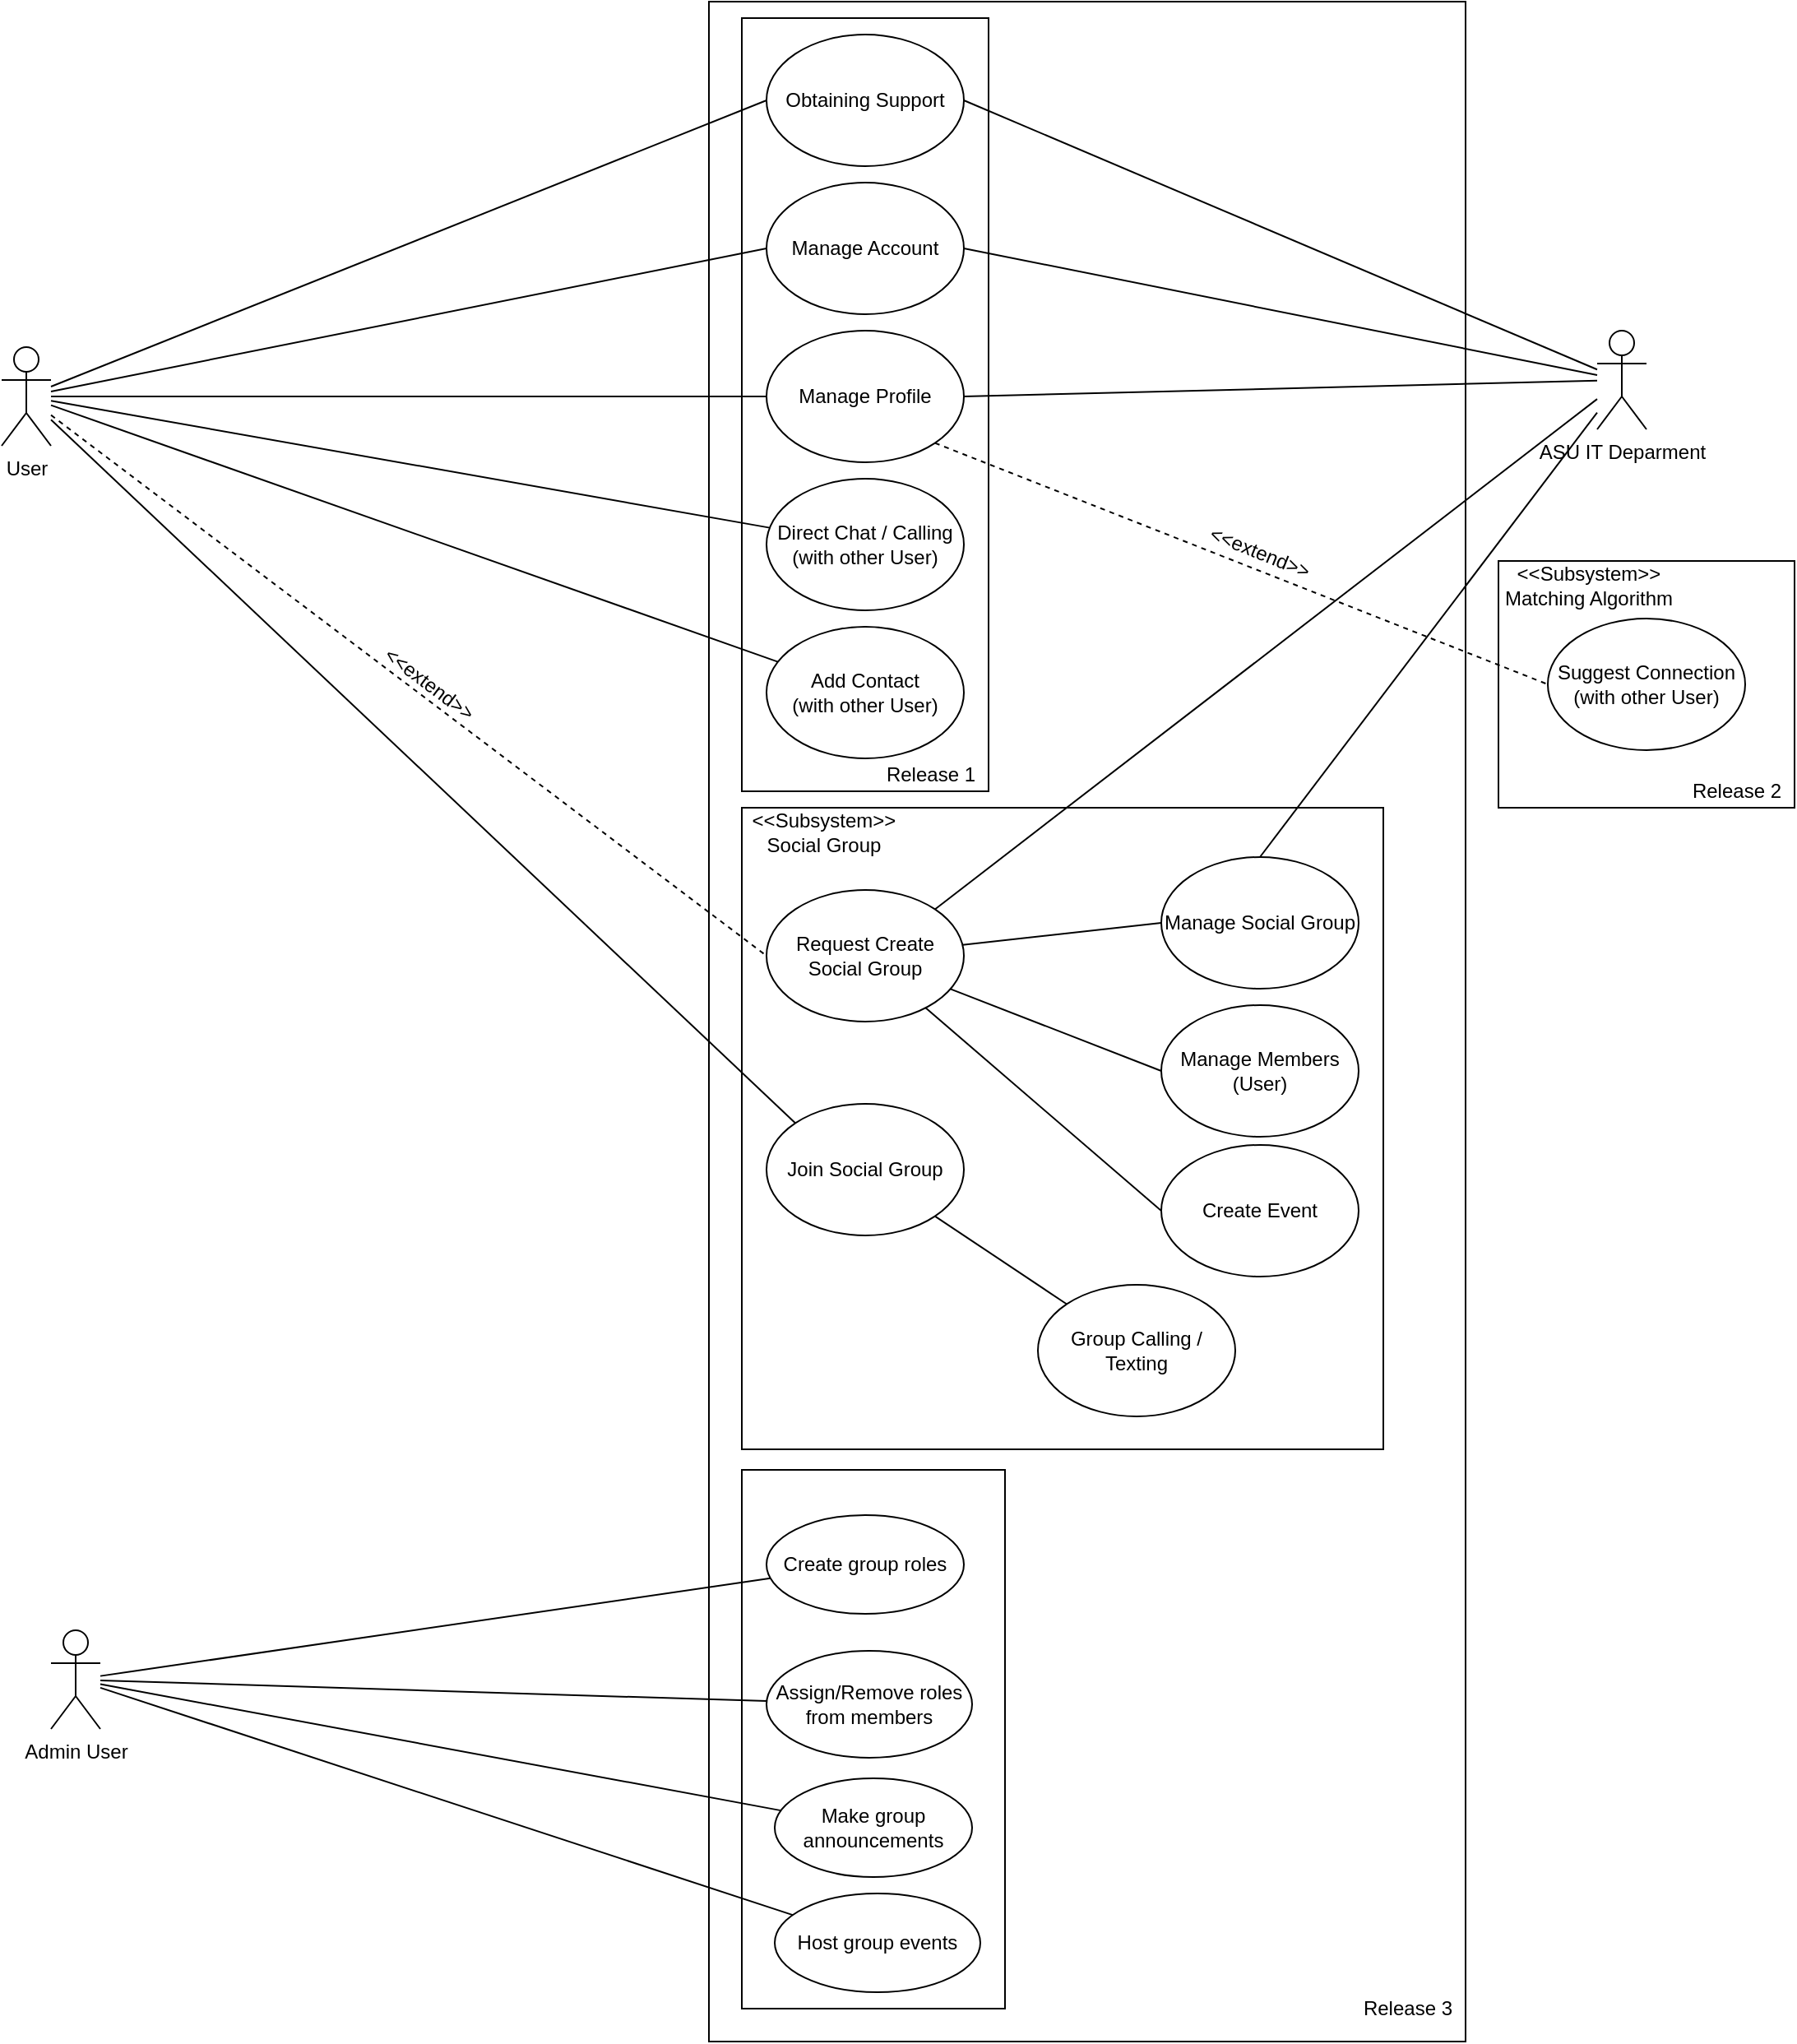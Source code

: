 <mxfile version="13.7.8" type="github">
  <diagram name="Page-1" id="e7e014a7-5840-1c2e-5031-d8a46d1fe8dd">
    <mxGraphModel dx="868" dy="1277" grid="1" gridSize="10" guides="1" tooltips="1" connect="1" arrows="1" fold="1" page="1" pageScale="1" pageWidth="1169" pageHeight="826" background="#ffffff" math="0" shadow="0">
      <root>
        <mxCell id="0" />
        <mxCell id="1" parent="0" />
        <mxCell id="tmU0NbPpEFiXvQvpC27V-90" value="" style="whiteSpace=wrap;html=1;" parent="1" vertex="1">
          <mxGeometry x="490" y="-10" width="460" height="1240" as="geometry" />
        </mxCell>
        <mxCell id="tmU0NbPpEFiXvQvpC27V-109" value="" style="whiteSpace=wrap;html=1;" parent="1" vertex="1">
          <mxGeometry x="510" y="480" width="390" height="390" as="geometry" />
        </mxCell>
        <mxCell id="tmU0NbPpEFiXvQvpC27V-71" value="" style="rounded=0;whiteSpace=wrap;html=1;" parent="1" vertex="1">
          <mxGeometry x="970" y="330" width="180" height="150" as="geometry" />
        </mxCell>
        <mxCell id="tmU0NbPpEFiXvQvpC27V-63" value="" style="rounded=0;whiteSpace=wrap;html=1;" parent="1" vertex="1">
          <mxGeometry x="510" width="150" height="470" as="geometry" />
        </mxCell>
        <mxCell id="tmU0NbPpEFiXvQvpC27V-54" style="rounded=0;orthogonalLoop=1;jettySize=auto;html=1;entryX=0;entryY=0.5;entryDx=0;entryDy=0;endArrow=none;endFill=0;" parent="1" source="tmU0NbPpEFiXvQvpC27V-41" target="tmU0NbPpEFiXvQvpC27V-47" edge="1">
          <mxGeometry relative="1" as="geometry">
            <mxPoint x="350" y="190" as="sourcePoint" />
          </mxGeometry>
        </mxCell>
        <mxCell id="tmU0NbPpEFiXvQvpC27V-78" style="edgeStyle=none;rounded=0;orthogonalLoop=1;jettySize=auto;html=1;entryX=0;entryY=0;entryDx=0;entryDy=0;endArrow=none;endFill=0;" parent="1" source="tmU0NbPpEFiXvQvpC27V-41" target="tmU0NbPpEFiXvQvpC27V-74" edge="1">
          <mxGeometry relative="1" as="geometry" />
        </mxCell>
        <mxCell id="tmU0NbPpEFiXvQvpC27V-94" style="edgeStyle=none;rounded=0;orthogonalLoop=1;jettySize=auto;html=1;entryX=0;entryY=0.5;entryDx=0;entryDy=0;endArrow=none;endFill=0;" parent="1" source="tmU0NbPpEFiXvQvpC27V-41" target="tmU0NbPpEFiXvQvpC27V-48" edge="1">
          <mxGeometry relative="1" as="geometry" />
        </mxCell>
        <mxCell id="tmU0NbPpEFiXvQvpC27V-99" style="edgeStyle=none;rounded=0;orthogonalLoop=1;jettySize=auto;html=1;entryX=0;entryY=0.5;entryDx=0;entryDy=0;endArrow=none;endFill=0;dashed=1;" parent="1" source="tmU0NbPpEFiXvQvpC27V-41" target="tmU0NbPpEFiXvQvpC27V-95" edge="1">
          <mxGeometry relative="1" as="geometry" />
        </mxCell>
        <mxCell id="tmU0NbPpEFiXvQvpC27V-41" value="User" style="shape=umlActor;verticalLabelPosition=bottom;verticalAlign=top;html=1;outlineConnect=0;" parent="1" vertex="1">
          <mxGeometry x="60" y="200" width="30" height="60" as="geometry" />
        </mxCell>
        <mxCell id="tmU0NbPpEFiXvQvpC27V-56" style="edgeStyle=none;rounded=0;orthogonalLoop=1;jettySize=auto;html=1;entryX=1;entryY=0.5;entryDx=0;entryDy=0;endArrow=none;endFill=0;" parent="1" source="tmU0NbPpEFiXvQvpC27V-43" target="tmU0NbPpEFiXvQvpC27V-48" edge="1">
          <mxGeometry relative="1" as="geometry" />
        </mxCell>
        <mxCell id="tmU0NbPpEFiXvQvpC27V-57" style="edgeStyle=none;rounded=0;orthogonalLoop=1;jettySize=auto;html=1;entryX=1;entryY=0.5;entryDx=0;entryDy=0;endArrow=none;endFill=0;" parent="1" source="tmU0NbPpEFiXvQvpC27V-43" target="tmU0NbPpEFiXvQvpC27V-46" edge="1">
          <mxGeometry relative="1" as="geometry" />
        </mxCell>
        <mxCell id="tmU0NbPpEFiXvQvpC27V-58" style="edgeStyle=none;rounded=0;orthogonalLoop=1;jettySize=auto;html=1;entryX=1;entryY=0.5;entryDx=0;entryDy=0;endArrow=none;endFill=0;" parent="1" source="tmU0NbPpEFiXvQvpC27V-43" target="tmU0NbPpEFiXvQvpC27V-47" edge="1">
          <mxGeometry relative="1" as="geometry" />
        </mxCell>
        <mxCell id="tmU0NbPpEFiXvQvpC27V-87" style="edgeStyle=none;rounded=0;orthogonalLoop=1;jettySize=auto;html=1;entryX=0.5;entryY=0;entryDx=0;entryDy=0;endArrow=none;endFill=0;" parent="1" source="tmU0NbPpEFiXvQvpC27V-43" target="tmU0NbPpEFiXvQvpC27V-75" edge="1">
          <mxGeometry relative="1" as="geometry" />
        </mxCell>
        <mxCell id="tmU0NbPpEFiXvQvpC27V-103" style="edgeStyle=none;rounded=0;orthogonalLoop=1;jettySize=auto;html=1;entryX=1;entryY=0;entryDx=0;entryDy=0;endArrow=none;endFill=0;" parent="1" source="tmU0NbPpEFiXvQvpC27V-43" target="tmU0NbPpEFiXvQvpC27V-95" edge="1">
          <mxGeometry relative="1" as="geometry" />
        </mxCell>
        <mxCell id="tmU0NbPpEFiXvQvpC27V-43" value="ASU IT Deparment" style="shape=umlActor;verticalLabelPosition=bottom;verticalAlign=top;html=1;outlineConnect=0;" parent="1" vertex="1">
          <mxGeometry x="1030" y="190" width="30" height="60" as="geometry" />
        </mxCell>
        <mxCell id="tmU0NbPpEFiXvQvpC27V-65" style="edgeStyle=none;rounded=0;orthogonalLoop=1;jettySize=auto;html=1;entryX=0;entryY=0.5;entryDx=0;entryDy=0;endArrow=none;endFill=0;dashed=1;exitX=1;exitY=1;exitDx=0;exitDy=0;" parent="1" source="tmU0NbPpEFiXvQvpC27V-47" target="tmU0NbPpEFiXvQvpC27V-51" edge="1">
          <mxGeometry relative="1" as="geometry" />
        </mxCell>
        <mxCell id="tmU0NbPpEFiXvQvpC27V-46" value="Manage Account" style="ellipse;whiteSpace=wrap;html=1;" parent="1" vertex="1">
          <mxGeometry x="525" y="100" width="120" height="80" as="geometry" />
        </mxCell>
        <mxCell id="tmU0NbPpEFiXvQvpC27V-47" value="Manage Profile" style="ellipse;whiteSpace=wrap;html=1;" parent="1" vertex="1">
          <mxGeometry x="525" y="190" width="120" height="80" as="geometry" />
        </mxCell>
        <mxCell id="tmU0NbPpEFiXvQvpC27V-48" value="Obtaining Support" style="ellipse;whiteSpace=wrap;html=1;" parent="1" vertex="1">
          <mxGeometry x="525" y="10" width="120" height="80" as="geometry" />
        </mxCell>
        <mxCell id="tmU0NbPpEFiXvQvpC27V-60" style="edgeStyle=none;rounded=0;orthogonalLoop=1;jettySize=auto;html=1;endArrow=none;endFill=0;" parent="1" source="tmU0NbPpEFiXvQvpC27V-49" target="tmU0NbPpEFiXvQvpC27V-41" edge="1">
          <mxGeometry relative="1" as="geometry" />
        </mxCell>
        <mxCell id="tmU0NbPpEFiXvQvpC27V-49" value="Direct Chat / Calling&lt;br&gt;(with other User)" style="ellipse;whiteSpace=wrap;html=1;" parent="1" vertex="1">
          <mxGeometry x="525" y="280" width="120" height="80" as="geometry" />
        </mxCell>
        <mxCell id="tmU0NbPpEFiXvQvpC27V-51" value="Suggest Connection (with other User)" style="ellipse;whiteSpace=wrap;html=1;" parent="1" vertex="1">
          <mxGeometry x="1000" y="365" width="120" height="80" as="geometry" />
        </mxCell>
        <mxCell id="tmU0NbPpEFiXvQvpC27V-53" style="rounded=0;orthogonalLoop=1;jettySize=auto;html=1;entryX=0;entryY=0.5;entryDx=0;entryDy=0;endArrow=none;endFill=0;" parent="1" source="tmU0NbPpEFiXvQvpC27V-41" target="tmU0NbPpEFiXvQvpC27V-46" edge="1">
          <mxGeometry relative="1" as="geometry">
            <mxPoint x="290" y="100" as="sourcePoint" />
          </mxGeometry>
        </mxCell>
        <mxCell id="tmU0NbPpEFiXvQvpC27V-62" style="edgeStyle=none;rounded=0;orthogonalLoop=1;jettySize=auto;html=1;endArrow=none;endFill=0;" parent="1" source="tmU0NbPpEFiXvQvpC27V-61" target="tmU0NbPpEFiXvQvpC27V-41" edge="1">
          <mxGeometry relative="1" as="geometry" />
        </mxCell>
        <mxCell id="tmU0NbPpEFiXvQvpC27V-61" value="Add Contact&lt;br&gt;(with other User)" style="ellipse;whiteSpace=wrap;html=1;" parent="1" vertex="1">
          <mxGeometry x="525" y="370" width="120" height="80" as="geometry" />
        </mxCell>
        <mxCell id="tmU0NbPpEFiXvQvpC27V-64" value="Release 1" style="text;html=1;strokeColor=none;fillColor=none;align=center;verticalAlign=middle;whiteSpace=wrap;rounded=0;" parent="1" vertex="1">
          <mxGeometry x="590" y="450" width="70" height="20" as="geometry" />
        </mxCell>
        <mxCell id="tmU0NbPpEFiXvQvpC27V-69" value="&amp;lt;&amp;lt;extend&amp;gt;&amp;gt;" style="text;html=1;strokeColor=none;fillColor=none;align=center;verticalAlign=middle;whiteSpace=wrap;rounded=0;rotation=22;" parent="1" vertex="1">
          <mxGeometry x="785" y="310" width="80" height="30" as="geometry" />
        </mxCell>
        <mxCell id="tmU0NbPpEFiXvQvpC27V-72" value="Release 2" style="text;html=1;strokeColor=none;fillColor=none;align=center;verticalAlign=middle;whiteSpace=wrap;rounded=0;" parent="1" vertex="1">
          <mxGeometry x="1080" y="460" width="70" height="20" as="geometry" />
        </mxCell>
        <mxCell id="tmU0NbPpEFiXvQvpC27V-108" style="edgeStyle=none;rounded=0;orthogonalLoop=1;jettySize=auto;html=1;endArrow=none;endFill=0;exitX=1;exitY=1;exitDx=0;exitDy=0;" parent="1" source="tmU0NbPpEFiXvQvpC27V-74" target="tmU0NbPpEFiXvQvpC27V-107" edge="1">
          <mxGeometry relative="1" as="geometry" />
        </mxCell>
        <mxCell id="tmU0NbPpEFiXvQvpC27V-74" value="Join Social Group" style="ellipse;whiteSpace=wrap;html=1;" parent="1" vertex="1">
          <mxGeometry x="525" y="660" width="120" height="80" as="geometry" />
        </mxCell>
        <mxCell id="tmU0NbPpEFiXvQvpC27V-75" value="Manage Social Group" style="ellipse;whiteSpace=wrap;html=1;" parent="1" vertex="1">
          <mxGeometry x="765" y="510" width="120" height="80" as="geometry" />
        </mxCell>
        <mxCell id="tmU0NbPpEFiXvQvpC27V-76" value="Manage Members (User)" style="ellipse;whiteSpace=wrap;html=1;" parent="1" vertex="1">
          <mxGeometry x="765" y="600" width="120" height="80" as="geometry" />
        </mxCell>
        <mxCell id="tmU0NbPpEFiXvQvpC27V-83" value="Create Event" style="ellipse;whiteSpace=wrap;html=1;" parent="1" vertex="1">
          <mxGeometry x="765" y="685" width="120" height="80" as="geometry" />
        </mxCell>
        <mxCell id="tmU0NbPpEFiXvQvpC27V-92" value="Release 3" style="text;html=1;strokeColor=none;fillColor=none;align=center;verticalAlign=middle;whiteSpace=wrap;rounded=0;" parent="1" vertex="1">
          <mxGeometry x="880" y="1200" width="70" height="20" as="geometry" />
        </mxCell>
        <mxCell id="tmU0NbPpEFiXvQvpC27V-100" style="edgeStyle=none;rounded=0;orthogonalLoop=1;jettySize=auto;html=1;entryX=0;entryY=0.5;entryDx=0;entryDy=0;endArrow=none;endFill=0;" parent="1" source="tmU0NbPpEFiXvQvpC27V-95" target="tmU0NbPpEFiXvQvpC27V-75" edge="1">
          <mxGeometry relative="1" as="geometry" />
        </mxCell>
        <mxCell id="tmU0NbPpEFiXvQvpC27V-101" style="edgeStyle=none;rounded=0;orthogonalLoop=1;jettySize=auto;html=1;entryX=0;entryY=0.5;entryDx=0;entryDy=0;endArrow=none;endFill=0;" parent="1" source="tmU0NbPpEFiXvQvpC27V-95" target="tmU0NbPpEFiXvQvpC27V-76" edge="1">
          <mxGeometry relative="1" as="geometry" />
        </mxCell>
        <mxCell id="tmU0NbPpEFiXvQvpC27V-102" style="edgeStyle=none;rounded=0;orthogonalLoop=1;jettySize=auto;html=1;entryX=0;entryY=0.5;entryDx=0;entryDy=0;endArrow=none;endFill=0;" parent="1" source="tmU0NbPpEFiXvQvpC27V-95" target="tmU0NbPpEFiXvQvpC27V-83" edge="1">
          <mxGeometry relative="1" as="geometry" />
        </mxCell>
        <mxCell id="tmU0NbPpEFiXvQvpC27V-95" value="Request Create Social Group" style="ellipse;whiteSpace=wrap;html=1;" parent="1" vertex="1">
          <mxGeometry x="525" y="530" width="120" height="80" as="geometry" />
        </mxCell>
        <mxCell id="tmU0NbPpEFiXvQvpC27V-105" value="&amp;lt;&amp;lt;extend&amp;gt;&amp;gt;" style="text;html=1;strokeColor=none;fillColor=none;align=center;verticalAlign=middle;whiteSpace=wrap;rounded=0;rotation=37;" parent="1" vertex="1">
          <mxGeometry x="280" y="390" width="80" height="30" as="geometry" />
        </mxCell>
        <mxCell id="tmU0NbPpEFiXvQvpC27V-107" value="Group Calling / Texting" style="ellipse;whiteSpace=wrap;html=1;" parent="1" vertex="1">
          <mxGeometry x="690" y="770" width="120" height="80" as="geometry" />
        </mxCell>
        <mxCell id="tmU0NbPpEFiXvQvpC27V-111" value="&amp;lt;&amp;lt;Subsystem&amp;gt;&amp;gt;&lt;br&gt;Social Group" style="text;html=1;strokeColor=none;fillColor=none;align=center;verticalAlign=middle;whiteSpace=wrap;rounded=0;" parent="1" vertex="1">
          <mxGeometry x="510" y="480" width="100" height="30" as="geometry" />
        </mxCell>
        <mxCell id="tmU0NbPpEFiXvQvpC27V-112" value="&amp;lt;&amp;lt;Subsystem&amp;gt;&amp;gt;&lt;br&gt;Matching Algorithm" style="text;html=1;strokeColor=none;fillColor=none;align=center;verticalAlign=middle;whiteSpace=wrap;rounded=0;" parent="1" vertex="1">
          <mxGeometry x="970" y="330" width="110" height="30" as="geometry" />
        </mxCell>
        <mxCell id="jySNE7XPE8Xx5RKCnxvL-3" style="edgeStyle=orthogonalEdgeStyle;rounded=0;orthogonalLoop=1;jettySize=auto;html=1;exitX=0.5;exitY=1;exitDx=0;exitDy=0;" edge="1" parent="1" source="tmU0NbPpEFiXvQvpC27V-92" target="tmU0NbPpEFiXvQvpC27V-92">
          <mxGeometry relative="1" as="geometry" />
        </mxCell>
        <mxCell id="jySNE7XPE8Xx5RKCnxvL-4" value="Admin User" style="shape=umlActor;verticalLabelPosition=bottom;verticalAlign=top;html=1;" vertex="1" parent="1">
          <mxGeometry x="90" y="980" width="30" height="60" as="geometry" />
        </mxCell>
        <mxCell id="jySNE7XPE8Xx5RKCnxvL-5" value="" style="html=1;" vertex="1" parent="1">
          <mxGeometry x="510" y="882.5" width="160" height="327.5" as="geometry" />
        </mxCell>
        <mxCell id="jySNE7XPE8Xx5RKCnxvL-6" value="Create group roles" style="ellipse;whiteSpace=wrap;html=1;" vertex="1" parent="1">
          <mxGeometry x="525" y="910" width="120" height="60" as="geometry" />
        </mxCell>
        <mxCell id="jySNE7XPE8Xx5RKCnxvL-9" value="" style="endArrow=none;html=1;" edge="1" parent="1" source="jySNE7XPE8Xx5RKCnxvL-4" target="jySNE7XPE8Xx5RKCnxvL-6">
          <mxGeometry width="50" height="50" relative="1" as="geometry">
            <mxPoint x="190" y="1050" as="sourcePoint" />
            <mxPoint x="240" y="1000" as="targetPoint" />
          </mxGeometry>
        </mxCell>
        <mxCell id="jySNE7XPE8Xx5RKCnxvL-10" value="Assign/Remove roles from members" style="ellipse;whiteSpace=wrap;html=1;" vertex="1" parent="1">
          <mxGeometry x="525" y="992.5" width="125" height="65" as="geometry" />
        </mxCell>
        <mxCell id="jySNE7XPE8Xx5RKCnxvL-11" value="" style="endArrow=none;html=1;" edge="1" parent="1" source="jySNE7XPE8Xx5RKCnxvL-4" target="jySNE7XPE8Xx5RKCnxvL-10">
          <mxGeometry width="50" height="50" relative="1" as="geometry">
            <mxPoint x="460" y="1050" as="sourcePoint" />
            <mxPoint x="530" y="1000" as="targetPoint" />
          </mxGeometry>
        </mxCell>
        <mxCell id="jySNE7XPE8Xx5RKCnxvL-12" value="Make group announcements" style="ellipse;whiteSpace=wrap;html=1;" vertex="1" parent="1">
          <mxGeometry x="530" y="1070" width="120" height="60" as="geometry" />
        </mxCell>
        <mxCell id="jySNE7XPE8Xx5RKCnxvL-13" value="" style="endArrow=none;html=1;" edge="1" parent="1" source="jySNE7XPE8Xx5RKCnxvL-4" target="jySNE7XPE8Xx5RKCnxvL-12">
          <mxGeometry width="50" height="50" relative="1" as="geometry">
            <mxPoint x="480" y="1050" as="sourcePoint" />
            <mxPoint x="530" y="1000" as="targetPoint" />
          </mxGeometry>
        </mxCell>
        <mxCell id="jySNE7XPE8Xx5RKCnxvL-14" value="Host group events" style="ellipse;whiteSpace=wrap;html=1;" vertex="1" parent="1">
          <mxGeometry x="530" y="1140" width="125" height="60" as="geometry" />
        </mxCell>
        <mxCell id="jySNE7XPE8Xx5RKCnxvL-15" value="" style="endArrow=none;html=1;" edge="1" parent="1" source="jySNE7XPE8Xx5RKCnxvL-4" target="jySNE7XPE8Xx5RKCnxvL-14">
          <mxGeometry width="50" height="50" relative="1" as="geometry">
            <mxPoint x="480" y="1080" as="sourcePoint" />
            <mxPoint x="530" y="1030" as="targetPoint" />
          </mxGeometry>
        </mxCell>
      </root>
    </mxGraphModel>
  </diagram>
</mxfile>
